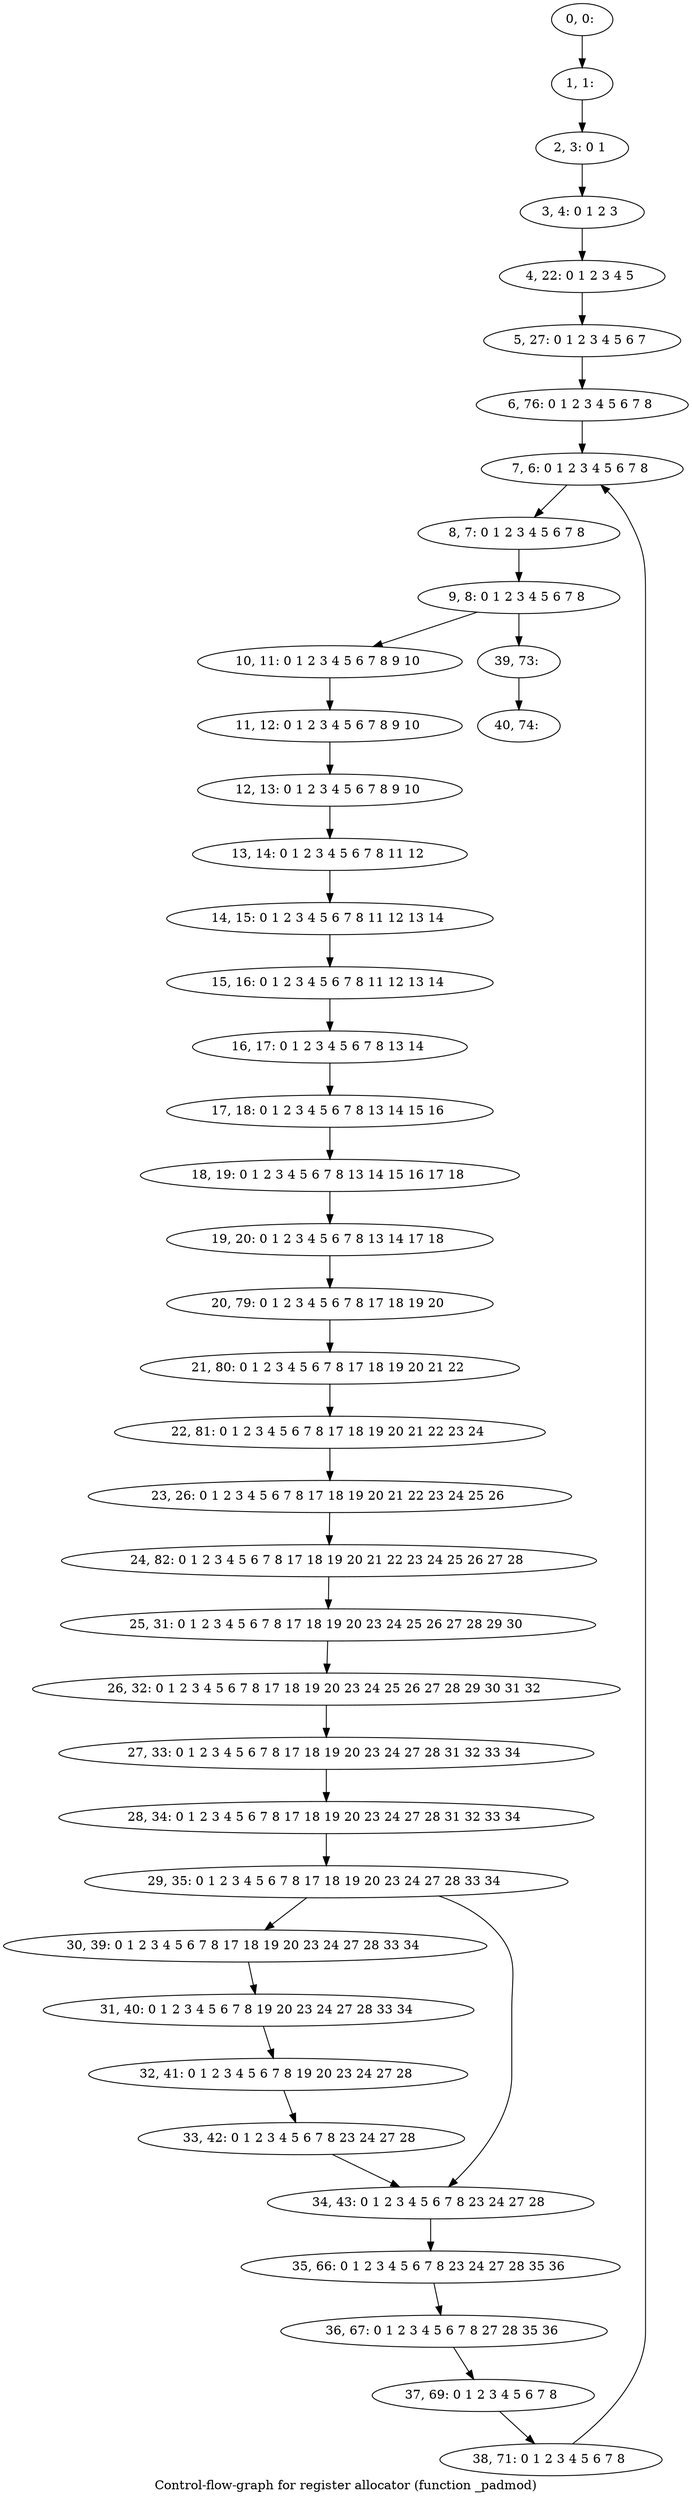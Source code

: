 digraph G {
graph [label="Control-flow-graph for register allocator (function _padmod)"]
0[label="0, 0: "];
1[label="1, 1: "];
2[label="2, 3: 0 1 "];
3[label="3, 4: 0 1 2 3 "];
4[label="4, 22: 0 1 2 3 4 5 "];
5[label="5, 27: 0 1 2 3 4 5 6 7 "];
6[label="6, 76: 0 1 2 3 4 5 6 7 8 "];
7[label="7, 6: 0 1 2 3 4 5 6 7 8 "];
8[label="8, 7: 0 1 2 3 4 5 6 7 8 "];
9[label="9, 8: 0 1 2 3 4 5 6 7 8 "];
10[label="10, 11: 0 1 2 3 4 5 6 7 8 9 10 "];
11[label="11, 12: 0 1 2 3 4 5 6 7 8 9 10 "];
12[label="12, 13: 0 1 2 3 4 5 6 7 8 9 10 "];
13[label="13, 14: 0 1 2 3 4 5 6 7 8 11 12 "];
14[label="14, 15: 0 1 2 3 4 5 6 7 8 11 12 13 14 "];
15[label="15, 16: 0 1 2 3 4 5 6 7 8 11 12 13 14 "];
16[label="16, 17: 0 1 2 3 4 5 6 7 8 13 14 "];
17[label="17, 18: 0 1 2 3 4 5 6 7 8 13 14 15 16 "];
18[label="18, 19: 0 1 2 3 4 5 6 7 8 13 14 15 16 17 18 "];
19[label="19, 20: 0 1 2 3 4 5 6 7 8 13 14 17 18 "];
20[label="20, 79: 0 1 2 3 4 5 6 7 8 17 18 19 20 "];
21[label="21, 80: 0 1 2 3 4 5 6 7 8 17 18 19 20 21 22 "];
22[label="22, 81: 0 1 2 3 4 5 6 7 8 17 18 19 20 21 22 23 24 "];
23[label="23, 26: 0 1 2 3 4 5 6 7 8 17 18 19 20 21 22 23 24 25 26 "];
24[label="24, 82: 0 1 2 3 4 5 6 7 8 17 18 19 20 21 22 23 24 25 26 27 28 "];
25[label="25, 31: 0 1 2 3 4 5 6 7 8 17 18 19 20 23 24 25 26 27 28 29 30 "];
26[label="26, 32: 0 1 2 3 4 5 6 7 8 17 18 19 20 23 24 25 26 27 28 29 30 31 32 "];
27[label="27, 33: 0 1 2 3 4 5 6 7 8 17 18 19 20 23 24 27 28 31 32 33 34 "];
28[label="28, 34: 0 1 2 3 4 5 6 7 8 17 18 19 20 23 24 27 28 31 32 33 34 "];
29[label="29, 35: 0 1 2 3 4 5 6 7 8 17 18 19 20 23 24 27 28 33 34 "];
30[label="30, 39: 0 1 2 3 4 5 6 7 8 17 18 19 20 23 24 27 28 33 34 "];
31[label="31, 40: 0 1 2 3 4 5 6 7 8 19 20 23 24 27 28 33 34 "];
32[label="32, 41: 0 1 2 3 4 5 6 7 8 19 20 23 24 27 28 "];
33[label="33, 42: 0 1 2 3 4 5 6 7 8 23 24 27 28 "];
34[label="34, 43: 0 1 2 3 4 5 6 7 8 23 24 27 28 "];
35[label="35, 66: 0 1 2 3 4 5 6 7 8 23 24 27 28 35 36 "];
36[label="36, 67: 0 1 2 3 4 5 6 7 8 27 28 35 36 "];
37[label="37, 69: 0 1 2 3 4 5 6 7 8 "];
38[label="38, 71: 0 1 2 3 4 5 6 7 8 "];
39[label="39, 73: "];
40[label="40, 74: "];
0->1 ;
1->2 ;
2->3 ;
3->4 ;
4->5 ;
5->6 ;
6->7 ;
7->8 ;
8->9 ;
9->10 ;
9->39 ;
10->11 ;
11->12 ;
12->13 ;
13->14 ;
14->15 ;
15->16 ;
16->17 ;
17->18 ;
18->19 ;
19->20 ;
20->21 ;
21->22 ;
22->23 ;
23->24 ;
24->25 ;
25->26 ;
26->27 ;
27->28 ;
28->29 ;
29->30 ;
29->34 ;
30->31 ;
31->32 ;
32->33 ;
33->34 ;
34->35 ;
35->36 ;
36->37 ;
37->38 ;
38->7 ;
39->40 ;
}
